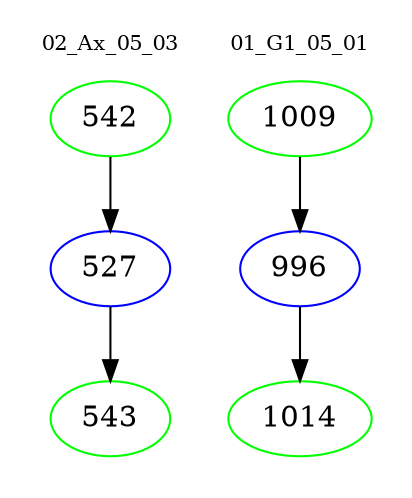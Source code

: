digraph{
subgraph cluster_0 {
color = white
label = "02_Ax_05_03";
fontsize=10;
T0_542 [label="542", color="green"]
T0_542 -> T0_527 [color="black"]
T0_527 [label="527", color="blue"]
T0_527 -> T0_543 [color="black"]
T0_543 [label="543", color="green"]
}
subgraph cluster_1 {
color = white
label = "01_G1_05_01";
fontsize=10;
T1_1009 [label="1009", color="green"]
T1_1009 -> T1_996 [color="black"]
T1_996 [label="996", color="blue"]
T1_996 -> T1_1014 [color="black"]
T1_1014 [label="1014", color="green"]
}
}
